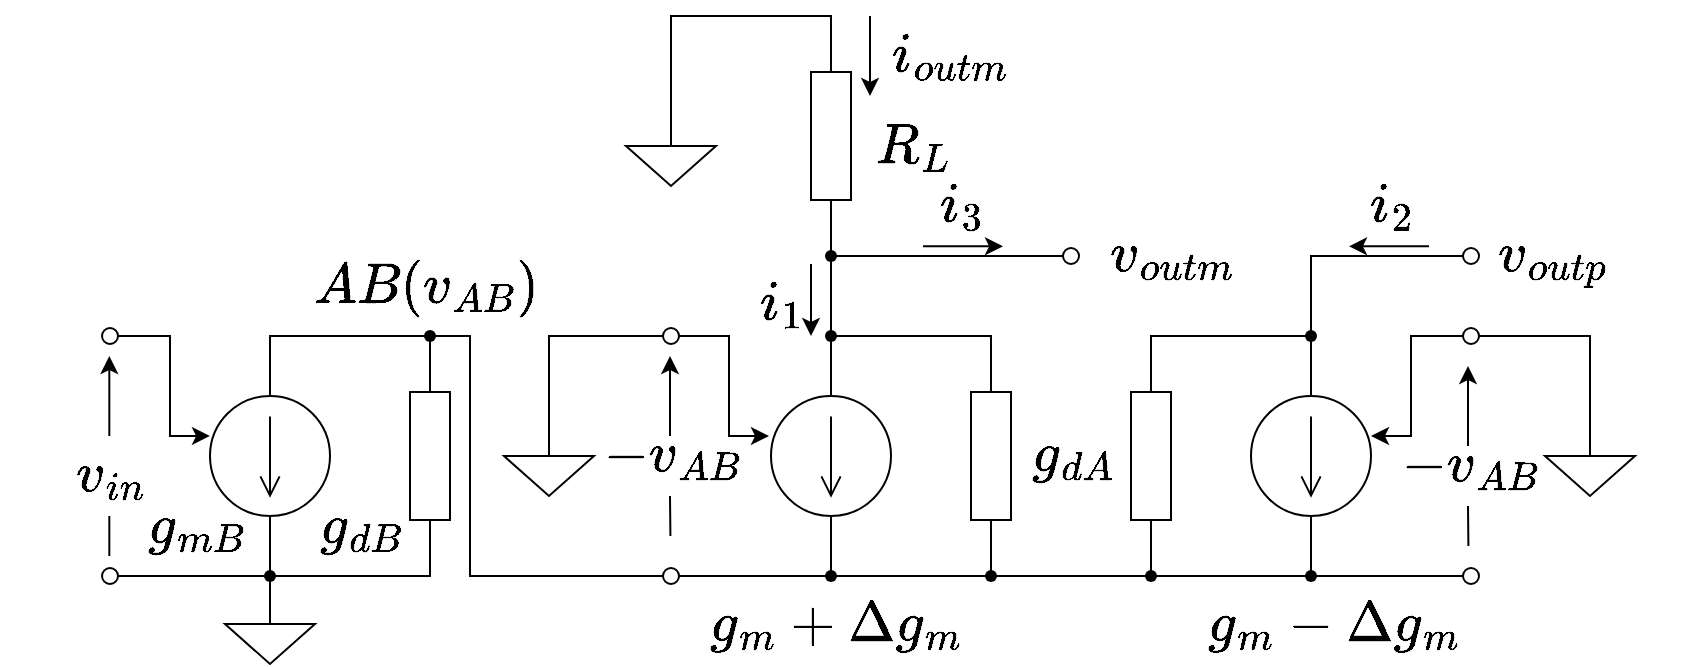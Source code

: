<mxfile version="20.7.4" type="device"><diagram id="4yRZzkWTphoRUFnXlxY0" name="ページ1"><mxGraphModel dx="1893" dy="1255" grid="1" gridSize="10" guides="1" tooltips="1" connect="1" arrows="1" fold="1" page="1" pageScale="1" pageWidth="1169" pageHeight="827" math="1" shadow="0"><root><mxCell id="0"/><mxCell id="1" parent="0"/><mxCell id="O3APNOGYJ59z_ckxiWwY-24" value="&lt;font style=&quot;font-size: 24px;&quot;&gt;`g_{m}+\Delta g_{m}`&lt;/font&gt;" style="text;html=1;align=center;verticalAlign=middle;resizable=0;points=[];autosize=1;strokeColor=none;fillColor=none;fontSize=11;fontFamily=Helvetica;fontColor=default;" parent="1" vertex="1"><mxGeometry x="117.5" y="244" width="250" height="40" as="geometry"/></mxCell><mxCell id="CtGLX_wqwyBpzP6RtlSf-8" value="" style="shape=waypoint;sketch=0;fillStyle=solid;size=6;pointerEvents=1;points=[];fillColor=none;resizable=0;rotatable=0;perimeter=centerPerimeter;snapToPoint=1;fontFamily=Helvetica;fontSize=11;fontColor=default;" parent="1" vertex="1"><mxGeometry x="20" y="100" width="40" height="40" as="geometry"/></mxCell><mxCell id="O3APNOGYJ59z_ckxiWwY-9" style="edgeStyle=orthogonalEdgeStyle;shape=connector;rounded=0;orthogonalLoop=1;jettySize=auto;html=1;exitX=0.5;exitY=1;exitDx=0;exitDy=0;exitPerimeter=0;labelBackgroundColor=default;strokeColor=default;fontFamily=Helvetica;fontSize=11;fontColor=default;endArrow=none;endFill=0;" parent="1" source="O3APNOGYJ59z_ckxiWwY-1" target="O3APNOGYJ59z_ckxiWwY-4" edge="1"><mxGeometry relative="1" as="geometry"/></mxCell><mxCell id="CtGLX_wqwyBpzP6RtlSf-12" style="edgeStyle=orthogonalEdgeStyle;shape=connector;rounded=0;orthogonalLoop=1;jettySize=auto;html=1;exitX=0.5;exitY=0;exitDx=0;exitDy=0;exitPerimeter=0;labelBackgroundColor=default;strokeColor=default;fontFamily=Helvetica;fontSize=11;fontColor=default;endArrow=none;endFill=0;" parent="1" source="O3APNOGYJ59z_ckxiWwY-1" target="CtGLX_wqwyBpzP6RtlSf-8" edge="1"><mxGeometry relative="1" as="geometry"><Array as="points"><mxPoint x="-40" y="120"/></Array></mxGeometry></mxCell><mxCell id="O3APNOGYJ59z_ckxiWwY-1" value="" style="pointerEvents=1;verticalLabelPosition=bottom;shadow=0;dashed=0;align=center;html=1;verticalAlign=top;shape=mxgraph.electrical.signal_sources.source;aspect=fixed;points=[[0.5,0,0],[1,0.5,0],[0.5,1,0],[0,0.5,0]];elSignalType=dc2;" parent="1" vertex="1"><mxGeometry x="-70" y="150" width="60" height="60" as="geometry"/></mxCell><mxCell id="O3APNOGYJ59z_ckxiWwY-2" value="" style="endArrow=classic;html=1;rounded=0;labelBackgroundColor=default;strokeColor=default;fontFamily=Helvetica;fontSize=11;fontColor=default;shape=connector;exitX=0;exitY=0.5;exitDx=0;exitDy=0;entryX=0;entryY=0.333;entryDx=0;entryDy=0;entryPerimeter=0;" parent="1" source="O3APNOGYJ59z_ckxiWwY-10" target="O3APNOGYJ59z_ckxiWwY-1" edge="1"><mxGeometry x="-1" y="-357" width="50" height="50" relative="1" as="geometry"><mxPoint x="30" y="120" as="sourcePoint"/><mxPoint x="-80" y="170" as="targetPoint"/><mxPoint x="17" y="-110" as="offset"/><Array as="points"><mxPoint x="-90" y="120"/><mxPoint x="-90" y="170"/></Array></mxGeometry></mxCell><mxCell id="CtGLX_wqwyBpzP6RtlSf-7" style="edgeStyle=orthogonalEdgeStyle;shape=connector;rounded=0;orthogonalLoop=1;jettySize=auto;html=1;exitX=1;exitY=0.5;exitDx=0;exitDy=0;exitPerimeter=0;labelBackgroundColor=default;strokeColor=default;fontFamily=Helvetica;fontSize=11;fontColor=default;endArrow=none;endFill=0;" parent="1" source="O3APNOGYJ59z_ckxiWwY-3" target="O3APNOGYJ59z_ckxiWwY-4" edge="1"><mxGeometry relative="1" as="geometry"><Array as="points"><mxPoint x="40" y="240"/></Array></mxGeometry></mxCell><mxCell id="CtGLX_wqwyBpzP6RtlSf-9" style="edgeStyle=orthogonalEdgeStyle;shape=connector;rounded=0;orthogonalLoop=1;jettySize=auto;html=1;exitX=0;exitY=0.5;exitDx=0;exitDy=0;exitPerimeter=0;labelBackgroundColor=default;strokeColor=default;fontFamily=Helvetica;fontSize=11;fontColor=default;endArrow=none;endFill=0;" parent="1" source="O3APNOGYJ59z_ckxiWwY-3" target="CtGLX_wqwyBpzP6RtlSf-8" edge="1"><mxGeometry relative="1" as="geometry"><mxPoint x="40" y="120" as="targetPoint"/></mxGeometry></mxCell><mxCell id="O3APNOGYJ59z_ckxiWwY-3" value="" style="pointerEvents=1;verticalLabelPosition=bottom;shadow=0;dashed=0;align=center;html=1;verticalAlign=top;shape=mxgraph.electrical.resistors.resistor_1;direction=south;" parent="1" vertex="1"><mxGeometry x="30" y="130" width="20" height="100" as="geometry"/></mxCell><mxCell id="CtGLX_wqwyBpzP6RtlSf-3" style="edgeStyle=orthogonalEdgeStyle;shape=connector;rounded=0;orthogonalLoop=1;jettySize=auto;html=1;entryX=1;entryY=0.5;entryDx=0;entryDy=0;labelBackgroundColor=default;strokeColor=default;fontFamily=Helvetica;fontSize=11;fontColor=default;endArrow=none;endFill=0;" parent="1" source="O3APNOGYJ59z_ckxiWwY-4" target="O3APNOGYJ59z_ckxiWwY-11" edge="1"><mxGeometry relative="1" as="geometry"/></mxCell><mxCell id="O3APNOGYJ59z_ckxiWwY-4" value="" style="shape=waypoint;sketch=0;fillStyle=solid;size=6;pointerEvents=1;points=[];fillColor=none;resizable=0;rotatable=0;perimeter=centerPerimeter;snapToPoint=1;fontFamily=Helvetica;fontSize=11;fontColor=default;" parent="1" vertex="1"><mxGeometry x="-60" y="220" width="40" height="40" as="geometry"/></mxCell><mxCell id="O3APNOGYJ59z_ckxiWwY-10" value="" style="verticalLabelPosition=bottom;shadow=0;dashed=0;align=center;html=1;verticalAlign=top;strokeWidth=1;shape=ellipse;perimeter=ellipsePerimeter;aspect=fixed;fontFamily=Helvetica;fontSize=11;fontColor=default;" parent="1" vertex="1"><mxGeometry x="-124" y="116" width="8" height="8" as="geometry"/></mxCell><mxCell id="O3APNOGYJ59z_ckxiWwY-11" value="" style="verticalLabelPosition=bottom;shadow=0;dashed=0;align=center;html=1;verticalAlign=top;strokeWidth=1;shape=ellipse;perimeter=ellipsePerimeter;aspect=fixed;fontFamily=Helvetica;fontSize=11;fontColor=default;" parent="1" vertex="1"><mxGeometry x="-124" y="236" width="8" height="8" as="geometry"/></mxCell><mxCell id="O3APNOGYJ59z_ckxiWwY-14" style="edgeStyle=orthogonalEdgeStyle;shape=connector;rounded=0;orthogonalLoop=1;jettySize=auto;html=1;exitX=0.5;exitY=0;exitDx=0;exitDy=0;exitPerimeter=0;labelBackgroundColor=default;strokeColor=default;fontFamily=Helvetica;fontSize=11;fontColor=default;endArrow=none;endFill=0;" parent="1" source="O3APNOGYJ59z_ckxiWwY-13" target="O3APNOGYJ59z_ckxiWwY-4" edge="1"><mxGeometry relative="1" as="geometry"/></mxCell><mxCell id="O3APNOGYJ59z_ckxiWwY-13" value="" style="pointerEvents=1;verticalLabelPosition=bottom;shadow=0;dashed=0;align=center;html=1;verticalAlign=top;shape=mxgraph.electrical.signal_sources.signal_ground;fontFamily=Helvetica;fontSize=11;fontColor=default;" parent="1" vertex="1"><mxGeometry x="-62.5" y="254" width="45" height="30" as="geometry"/></mxCell><mxCell id="O3APNOGYJ59z_ckxiWwY-56" style="edgeStyle=orthogonalEdgeStyle;shape=connector;rounded=0;orthogonalLoop=1;jettySize=auto;html=1;exitX=0.5;exitY=0;exitDx=0;exitDy=0;exitPerimeter=0;labelBackgroundColor=default;strokeColor=default;fontFamily=Helvetica;fontSize=11;fontColor=default;endArrow=none;endFill=0;" parent="1" source="O3APNOGYJ59z_ckxiWwY-15" target="O3APNOGYJ59z_ckxiWwY-45" edge="1"><mxGeometry relative="1" as="geometry"/></mxCell><mxCell id="O3APNOGYJ59z_ckxiWwY-15" value="" style="pointerEvents=1;verticalLabelPosition=bottom;shadow=0;dashed=0;align=center;html=1;verticalAlign=top;shape=mxgraph.electrical.signal_sources.source;aspect=fixed;points=[[0.5,0,0],[1,0.5,0],[0.5,1,0],[0,0.5,0]];elSignalType=dc2;fontFamily=Helvetica;fontSize=11;fontColor=default;" parent="1" vertex="1"><mxGeometry x="450.5" y="150" width="60" height="60" as="geometry"/></mxCell><mxCell id="O3APNOGYJ59z_ckxiWwY-37" style="edgeStyle=orthogonalEdgeStyle;shape=connector;rounded=0;orthogonalLoop=1;jettySize=auto;html=1;exitX=1;exitY=0.5;exitDx=0;exitDy=0;exitPerimeter=0;labelBackgroundColor=default;strokeColor=default;fontFamily=Helvetica;fontSize=11;fontColor=default;endArrow=none;endFill=0;" parent="1" source="O3APNOGYJ59z_ckxiWwY-16" target="O3APNOGYJ59z_ckxiWwY-35" edge="1"><mxGeometry relative="1" as="geometry"/></mxCell><mxCell id="O3APNOGYJ59z_ckxiWwY-16" value="" style="pointerEvents=1;verticalLabelPosition=bottom;shadow=0;dashed=0;align=center;html=1;verticalAlign=top;shape=mxgraph.electrical.resistors.resistor_1;direction=south;fontFamily=Helvetica;fontSize=11;fontColor=default;" parent="1" vertex="1"><mxGeometry x="390.5" y="130" width="20" height="100" as="geometry"/></mxCell><mxCell id="O3APNOGYJ59z_ckxiWwY-36" style="edgeStyle=orthogonalEdgeStyle;shape=connector;rounded=0;orthogonalLoop=1;jettySize=auto;html=1;exitX=1;exitY=0.5;exitDx=0;exitDy=0;exitPerimeter=0;labelBackgroundColor=default;strokeColor=default;fontFamily=Helvetica;fontSize=11;fontColor=default;endArrow=none;endFill=0;" parent="1" source="O3APNOGYJ59z_ckxiWwY-17" target="O3APNOGYJ59z_ckxiWwY-34" edge="1"><mxGeometry relative="1" as="geometry"/></mxCell><mxCell id="O3APNOGYJ59z_ckxiWwY-58" style="edgeStyle=orthogonalEdgeStyle;shape=connector;rounded=0;orthogonalLoop=1;jettySize=auto;html=1;exitX=0;exitY=0.5;exitDx=0;exitDy=0;exitPerimeter=0;labelBackgroundColor=default;strokeColor=default;fontFamily=Helvetica;fontSize=11;fontColor=default;endArrow=none;endFill=0;" parent="1" source="O3APNOGYJ59z_ckxiWwY-17" target="O3APNOGYJ59z_ckxiWwY-44" edge="1"><mxGeometry relative="1" as="geometry"><Array as="points"><mxPoint x="320.5" y="120"/></Array></mxGeometry></mxCell><mxCell id="O3APNOGYJ59z_ckxiWwY-17" value="" style="pointerEvents=1;verticalLabelPosition=bottom;shadow=0;dashed=0;align=center;html=1;verticalAlign=top;shape=mxgraph.electrical.resistors.resistor_1;direction=south;fontFamily=Helvetica;fontSize=11;fontColor=default;" parent="1" vertex="1"><mxGeometry x="310.5" y="130" width="20" height="100" as="geometry"/></mxCell><mxCell id="O3APNOGYJ59z_ckxiWwY-19" value="" style="pointerEvents=1;verticalLabelPosition=bottom;shadow=0;dashed=0;align=center;html=1;verticalAlign=top;shape=mxgraph.electrical.signal_sources.source;aspect=fixed;points=[[0.5,0,0],[1,0.5,0],[0.5,1,0],[0,0.5,0]];elSignalType=dc2;fontFamily=Helvetica;fontSize=11;fontColor=default;" parent="1" vertex="1"><mxGeometry x="210.5" y="150" width="60" height="60" as="geometry"/></mxCell><mxCell id="O3APNOGYJ59z_ckxiWwY-20" value="&lt;font style=&quot;font-size: 24px;&quot;&gt;`g_{dA}`&lt;/font&gt;" style="text;html=1;align=center;verticalAlign=middle;resizable=0;points=[];autosize=1;strokeColor=none;fillColor=none;fontSize=11;fontFamily=Helvetica;fontColor=default;" parent="1" vertex="1"><mxGeometry x="305.5" y="160" width="110" height="40" as="geometry"/></mxCell><mxCell id="O3APNOGYJ59z_ckxiWwY-21" value="&lt;font style=&quot;font-size: 24px;&quot;&gt;`g_{dB}`&lt;/font&gt;" style="text;html=1;align=center;verticalAlign=middle;resizable=0;points=[];autosize=1;strokeColor=none;fillColor=none;fontSize=11;fontFamily=Helvetica;fontColor=default;" parent="1" vertex="1"><mxGeometry x="-50" y="196" width="110" height="40" as="geometry"/></mxCell><mxCell id="O3APNOGYJ59z_ckxiWwY-22" value="&lt;font style=&quot;font-size: 24px;&quot;&gt;`g_{mB}`&lt;/font&gt;" style="text;html=1;align=center;verticalAlign=middle;resizable=0;points=[];autosize=1;strokeColor=none;fillColor=none;fontSize=11;fontFamily=Helvetica;fontColor=default;" parent="1" vertex="1"><mxGeometry x="-137.5" y="196" width="120" height="40" as="geometry"/></mxCell><mxCell id="O3APNOGYJ59z_ckxiWwY-25" value="" style="verticalLabelPosition=bottom;shadow=0;dashed=0;align=center;html=1;verticalAlign=top;strokeWidth=1;shape=ellipse;perimeter=ellipsePerimeter;aspect=fixed;fontFamily=Helvetica;fontSize=11;fontColor=default;" parent="1" vertex="1"><mxGeometry x="556.5" y="116" width="8" height="8" as="geometry"/></mxCell><mxCell id="O3APNOGYJ59z_ckxiWwY-26" value="" style="verticalLabelPosition=bottom;shadow=0;dashed=0;align=center;html=1;verticalAlign=top;strokeWidth=1;shape=ellipse;perimeter=ellipsePerimeter;aspect=fixed;fontFamily=Helvetica;fontSize=11;fontColor=default;" parent="1" vertex="1"><mxGeometry x="556.5" y="236" width="8" height="8" as="geometry"/></mxCell><mxCell id="O3APNOGYJ59z_ckxiWwY-27" value="" style="verticalLabelPosition=bottom;shadow=0;dashed=0;align=center;html=1;verticalAlign=top;strokeWidth=1;shape=ellipse;perimeter=ellipsePerimeter;aspect=fixed;fontFamily=Helvetica;fontSize=11;fontColor=default;" parent="1" vertex="1"><mxGeometry x="156.5" y="116" width="8" height="8" as="geometry"/></mxCell><mxCell id="O3APNOGYJ59z_ckxiWwY-28" value="" style="verticalLabelPosition=bottom;shadow=0;dashed=0;align=center;html=1;verticalAlign=top;strokeWidth=1;shape=ellipse;perimeter=ellipsePerimeter;aspect=fixed;fontFamily=Helvetica;fontSize=11;fontColor=default;" parent="1" vertex="1"><mxGeometry x="156.5" y="236" width="8" height="8" as="geometry"/></mxCell><mxCell id="O3APNOGYJ59z_ckxiWwY-31" value="" style="endArrow=classic;html=1;rounded=0;labelBackgroundColor=default;strokeColor=default;fontFamily=Helvetica;fontSize=11;fontColor=default;shape=connector;exitX=0;exitY=0.5;exitDx=0;exitDy=0;" parent="1" edge="1"><mxGeometry x="-1" y="-357" width="50" height="50" relative="1" as="geometry"><mxPoint x="556.5" y="120" as="sourcePoint"/><mxPoint x="510.5" y="170" as="targetPoint"/><mxPoint x="17" y="-110" as="offset"/><Array as="points"><mxPoint x="530.5" y="120"/><mxPoint x="530.5" y="170"/></Array></mxGeometry></mxCell><mxCell id="O3APNOGYJ59z_ckxiWwY-32" value="" style="endArrow=classic;html=1;rounded=0;labelBackgroundColor=default;strokeColor=default;fontFamily=Helvetica;fontSize=11;fontColor=default;shape=connector;exitX=1;exitY=0.5;exitDx=0;exitDy=0;" parent="1" source="O3APNOGYJ59z_ckxiWwY-27" edge="1"><mxGeometry x="-1" y="-357" width="50" height="50" relative="1" as="geometry"><mxPoint x="163.5" y="120" as="sourcePoint"/><mxPoint x="209.5" y="170" as="targetPoint"/><mxPoint x="17" y="-110" as="offset"/><Array as="points"><mxPoint x="189.5" y="120"/><mxPoint x="189.5" y="170"/></Array></mxGeometry></mxCell><mxCell id="O3APNOGYJ59z_ckxiWwY-41" style="edgeStyle=orthogonalEdgeStyle;shape=connector;rounded=0;orthogonalLoop=1;jettySize=auto;html=1;labelBackgroundColor=default;strokeColor=default;fontFamily=Helvetica;fontSize=11;fontColor=default;endArrow=none;endFill=0;" parent="1" source="O3APNOGYJ59z_ckxiWwY-34" edge="1"><mxGeometry relative="1" as="geometry"><Array as="points"><mxPoint x="340.5" y="240"/><mxPoint x="340.5" y="240"/></Array><mxPoint x="360.5" y="240" as="targetPoint"/></mxGeometry></mxCell><mxCell id="O3APNOGYJ59z_ckxiWwY-34" value="" style="shape=waypoint;sketch=0;fillStyle=solid;size=6;pointerEvents=1;points=[];fillColor=none;resizable=0;rotatable=0;perimeter=centerPerimeter;snapToPoint=1;fontFamily=Helvetica;fontSize=11;fontColor=default;" parent="1" vertex="1"><mxGeometry x="300.5" y="220" width="40" height="40" as="geometry"/></mxCell><mxCell id="O3APNOGYJ59z_ckxiWwY-40" style="edgeStyle=orthogonalEdgeStyle;shape=connector;rounded=0;orthogonalLoop=1;jettySize=auto;html=1;labelBackgroundColor=default;strokeColor=default;fontFamily=Helvetica;fontSize=11;fontColor=default;endArrow=none;endFill=0;" parent="1" source="O3APNOGYJ59z_ckxiWwY-35" edge="1"><mxGeometry relative="1" as="geometry"><Array as="points"><mxPoint x="380.5" y="240"/><mxPoint x="380.5" y="240"/></Array><mxPoint x="360.5" y="240" as="targetPoint"/></mxGeometry></mxCell><mxCell id="O3APNOGYJ59z_ckxiWwY-35" value="" style="shape=waypoint;sketch=0;fillStyle=solid;size=6;pointerEvents=1;points=[];fillColor=none;resizable=0;rotatable=0;perimeter=centerPerimeter;snapToPoint=1;fontFamily=Helvetica;fontSize=11;fontColor=default;" parent="1" vertex="1"><mxGeometry x="380.5" y="220" width="40" height="40" as="geometry"/></mxCell><mxCell id="O3APNOGYJ59z_ckxiWwY-50" style="edgeStyle=orthogonalEdgeStyle;shape=connector;rounded=0;orthogonalLoop=1;jettySize=auto;html=1;entryX=0.5;entryY=0;entryDx=0;entryDy=0;entryPerimeter=0;labelBackgroundColor=default;strokeColor=default;fontFamily=Helvetica;fontSize=11;fontColor=default;endArrow=none;endFill=0;" parent="1" source="O3APNOGYJ59z_ckxiWwY-44" target="O3APNOGYJ59z_ckxiWwY-19" edge="1"><mxGeometry relative="1" as="geometry"/></mxCell><mxCell id="O3APNOGYJ59z_ckxiWwY-44" value="" style="shape=waypoint;sketch=0;fillStyle=solid;size=6;pointerEvents=1;points=[];fillColor=none;resizable=0;rotatable=0;perimeter=centerPerimeter;snapToPoint=1;fontFamily=Helvetica;fontSize=11;fontColor=default;" parent="1" vertex="1"><mxGeometry x="220.5" y="100" width="40" height="40" as="geometry"/></mxCell><mxCell id="O3APNOGYJ59z_ckxiWwY-57" style="edgeStyle=orthogonalEdgeStyle;shape=connector;rounded=0;orthogonalLoop=1;jettySize=auto;html=1;entryX=0;entryY=0.5;entryDx=0;entryDy=0;entryPerimeter=0;labelBackgroundColor=default;strokeColor=default;fontFamily=Helvetica;fontSize=11;fontColor=default;endArrow=none;endFill=0;" parent="1" source="O3APNOGYJ59z_ckxiWwY-45" target="O3APNOGYJ59z_ckxiWwY-16" edge="1"><mxGeometry relative="1" as="geometry"><Array as="points"><mxPoint x="400.5" y="120"/></Array></mxGeometry></mxCell><mxCell id="mPDYkmA268voGRU1SMs8-4" style="edgeStyle=orthogonalEdgeStyle;shape=connector;rounded=0;orthogonalLoop=1;jettySize=auto;html=1;entryX=0;entryY=0.5;entryDx=0;entryDy=0;labelBackgroundColor=default;strokeColor=default;fontFamily=Helvetica;fontSize=11;fontColor=default;endArrow=none;endFill=0;" parent="1" source="O3APNOGYJ59z_ckxiWwY-45" target="O3APNOGYJ59z_ckxiWwY-75" edge="1"><mxGeometry relative="1" as="geometry"><Array as="points"><mxPoint x="480.5" y="80"/></Array></mxGeometry></mxCell><mxCell id="O3APNOGYJ59z_ckxiWwY-45" value="" style="shape=waypoint;sketch=0;fillStyle=solid;size=6;pointerEvents=1;points=[];fillColor=none;resizable=0;rotatable=0;perimeter=centerPerimeter;snapToPoint=1;fontFamily=Helvetica;fontSize=11;fontColor=default;" parent="1" vertex="1"><mxGeometry x="460.5" y="100" width="40" height="40" as="geometry"/></mxCell><mxCell id="O3APNOGYJ59z_ckxiWwY-47" style="edgeStyle=orthogonalEdgeStyle;shape=connector;rounded=0;orthogonalLoop=1;jettySize=auto;html=1;entryX=1;entryY=0.5;entryDx=0;entryDy=0;labelBackgroundColor=default;strokeColor=default;fontFamily=Helvetica;fontSize=11;fontColor=default;endArrow=none;endFill=0;" parent="1" source="O3APNOGYJ59z_ckxiWwY-46" target="O3APNOGYJ59z_ckxiWwY-28" edge="1"><mxGeometry relative="1" as="geometry"/></mxCell><mxCell id="O3APNOGYJ59z_ckxiWwY-49" style="edgeStyle=orthogonalEdgeStyle;shape=connector;rounded=0;orthogonalLoop=1;jettySize=auto;html=1;entryX=0.5;entryY=1;entryDx=0;entryDy=0;entryPerimeter=0;labelBackgroundColor=default;strokeColor=default;fontFamily=Helvetica;fontSize=11;fontColor=default;endArrow=none;endFill=0;" parent="1" source="O3APNOGYJ59z_ckxiWwY-46" target="O3APNOGYJ59z_ckxiWwY-19" edge="1"><mxGeometry relative="1" as="geometry"/></mxCell><mxCell id="O3APNOGYJ59z_ckxiWwY-51" style="edgeStyle=orthogonalEdgeStyle;shape=connector;rounded=0;orthogonalLoop=1;jettySize=auto;html=1;labelBackgroundColor=default;strokeColor=default;fontFamily=Helvetica;fontSize=11;fontColor=default;endArrow=none;endFill=0;" parent="1" source="O3APNOGYJ59z_ckxiWwY-46" target="O3APNOGYJ59z_ckxiWwY-34" edge="1"><mxGeometry relative="1" as="geometry"/></mxCell><mxCell id="O3APNOGYJ59z_ckxiWwY-46" value="" style="shape=waypoint;sketch=0;fillStyle=solid;size=6;pointerEvents=1;points=[];fillColor=none;resizable=0;rotatable=0;perimeter=centerPerimeter;snapToPoint=1;fontFamily=Helvetica;fontSize=11;fontColor=default;" parent="1" vertex="1"><mxGeometry x="220.5" y="220" width="40" height="40" as="geometry"/></mxCell><mxCell id="O3APNOGYJ59z_ckxiWwY-53" style="edgeStyle=orthogonalEdgeStyle;shape=connector;rounded=0;orthogonalLoop=1;jettySize=auto;html=1;entryX=0.5;entryY=1;entryDx=0;entryDy=0;entryPerimeter=0;labelBackgroundColor=default;strokeColor=default;fontFamily=Helvetica;fontSize=11;fontColor=default;endArrow=none;endFill=0;" parent="1" source="O3APNOGYJ59z_ckxiWwY-52" target="O3APNOGYJ59z_ckxiWwY-15" edge="1"><mxGeometry relative="1" as="geometry"/></mxCell><mxCell id="O3APNOGYJ59z_ckxiWwY-54" style="edgeStyle=orthogonalEdgeStyle;shape=connector;rounded=0;orthogonalLoop=1;jettySize=auto;html=1;entryX=0;entryY=0.5;entryDx=0;entryDy=0;labelBackgroundColor=default;strokeColor=default;fontFamily=Helvetica;fontSize=11;fontColor=default;endArrow=none;endFill=0;" parent="1" source="O3APNOGYJ59z_ckxiWwY-52" target="O3APNOGYJ59z_ckxiWwY-26" edge="1"><mxGeometry relative="1" as="geometry"/></mxCell><mxCell id="O3APNOGYJ59z_ckxiWwY-55" style="edgeStyle=orthogonalEdgeStyle;shape=connector;rounded=0;orthogonalLoop=1;jettySize=auto;html=1;labelBackgroundColor=default;strokeColor=default;fontFamily=Helvetica;fontSize=11;fontColor=default;endArrow=none;endFill=0;" parent="1" source="O3APNOGYJ59z_ckxiWwY-52" target="O3APNOGYJ59z_ckxiWwY-35" edge="1"><mxGeometry relative="1" as="geometry"/></mxCell><mxCell id="O3APNOGYJ59z_ckxiWwY-52" value="" style="shape=waypoint;sketch=0;fillStyle=solid;size=6;pointerEvents=1;points=[];fillColor=none;resizable=0;rotatable=0;perimeter=centerPerimeter;snapToPoint=1;fontFamily=Helvetica;fontSize=11;fontColor=default;" parent="1" vertex="1"><mxGeometry x="460.5" y="220" width="40" height="40" as="geometry"/></mxCell><mxCell id="O3APNOGYJ59z_ckxiWwY-67" value="" style="endArrow=none;html=1;rounded=0;labelBackgroundColor=default;strokeColor=default;fontFamily=Helvetica;fontSize=11;fontColor=default;shape=connector;" parent="1" edge="1"><mxGeometry x="-1" y="110" width="50" height="50" relative="1" as="geometry"><mxPoint x="-120.34" y="230" as="sourcePoint"/><mxPoint x="-120.34" y="210" as="targetPoint"/><mxPoint as="offset"/></mxGeometry></mxCell><mxCell id="O3APNOGYJ59z_ckxiWwY-68" value="" style="endArrow=classic;html=1;rounded=0;labelBackgroundColor=default;strokeColor=default;fontFamily=Helvetica;fontSize=11;fontColor=default;shape=connector;" parent="1" edge="1"><mxGeometry x="-1" y="-4" width="50" height="50" relative="1" as="geometry"><mxPoint x="-120.34" y="170" as="sourcePoint"/><mxPoint x="-120.34" y="130" as="targetPoint"/><mxPoint as="offset"/></mxGeometry></mxCell><mxCell id="O3APNOGYJ59z_ckxiWwY-69" value="&lt;font style=&quot;font-size: 24px;&quot;&gt;`v_{i n}`&lt;/font&gt;" style="text;html=1;align=center;verticalAlign=middle;resizable=0;points=[];autosize=1;strokeColor=none;fillColor=none;fontSize=11;fontFamily=Helvetica;fontColor=default;" parent="1" vertex="1"><mxGeometry x="-175" y="170" width="110" height="40" as="geometry"/></mxCell><mxCell id="O3APNOGYJ59z_ckxiWwY-74" style="edgeStyle=orthogonalEdgeStyle;shape=connector;rounded=0;orthogonalLoop=1;jettySize=auto;html=1;exitX=1;exitY=0.5;exitDx=0;exitDy=0;exitPerimeter=0;labelBackgroundColor=default;strokeColor=default;fontFamily=Helvetica;fontSize=11;fontColor=default;endArrow=none;endFill=0;" parent="1" source="O3APNOGYJ59z_ckxiWwY-70" target="O3APNOGYJ59z_ckxiWwY-72" edge="1"><mxGeometry relative="1" as="geometry"><mxPoint x="246" y="44.52" as="targetPoint"/></mxGeometry></mxCell><mxCell id="mPDYkmA268voGRU1SMs8-2" style="edgeStyle=orthogonalEdgeStyle;shape=connector;rounded=0;orthogonalLoop=1;jettySize=auto;html=1;exitX=0;exitY=0.5;exitDx=0;exitDy=0;exitPerimeter=0;entryX=0.5;entryY=0;entryDx=0;entryDy=0;entryPerimeter=0;labelBackgroundColor=default;strokeColor=default;fontFamily=Helvetica;fontSize=11;fontColor=default;endArrow=none;endFill=0;" parent="1" source="O3APNOGYJ59z_ckxiWwY-70" target="O3APNOGYJ59z_ckxiWwY-84" edge="1"><mxGeometry relative="1" as="geometry"><Array as="points"><mxPoint x="240.5" y="-40"/><mxPoint x="160.5" y="-40"/></Array></mxGeometry></mxCell><mxCell id="O3APNOGYJ59z_ckxiWwY-70" value="" style="pointerEvents=1;verticalLabelPosition=bottom;shadow=0;dashed=0;align=center;html=1;verticalAlign=top;shape=mxgraph.electrical.resistors.resistor_1;direction=south;fontFamily=Helvetica;fontSize=11;fontColor=default;" parent="1" vertex="1"><mxGeometry x="230.5" y="-30.0" width="20" height="100" as="geometry"/></mxCell><mxCell id="mPDYkmA268voGRU1SMs8-1" style="edgeStyle=orthogonalEdgeStyle;rounded=0;orthogonalLoop=1;jettySize=auto;html=1;endArrow=none;endFill=0;" parent="1" source="O3APNOGYJ59z_ckxiWwY-72" target="O3APNOGYJ59z_ckxiWwY-44" edge="1"><mxGeometry relative="1" as="geometry"/></mxCell><mxCell id="O3APNOGYJ59z_ckxiWwY-72" value="" style="shape=waypoint;sketch=0;fillStyle=solid;size=6;pointerEvents=1;points=[];fillColor=none;resizable=0;rotatable=0;perimeter=centerPerimeter;snapToPoint=1;fontFamily=Helvetica;fontSize=11;fontColor=default;" parent="1" vertex="1"><mxGeometry x="220.5" y="60" width="40" height="40" as="geometry"/></mxCell><mxCell id="O3APNOGYJ59z_ckxiWwY-75" value="" style="verticalLabelPosition=bottom;shadow=0;dashed=0;align=center;html=1;verticalAlign=top;strokeWidth=1;shape=ellipse;perimeter=ellipsePerimeter;aspect=fixed;fontFamily=Helvetica;fontSize=11;fontColor=default;" parent="1" vertex="1"><mxGeometry x="556.5" y="76" width="8" height="8" as="geometry"/></mxCell><mxCell id="mPDYkmA268voGRU1SMs8-3" style="edgeStyle=orthogonalEdgeStyle;shape=connector;rounded=0;orthogonalLoop=1;jettySize=auto;html=1;exitX=0;exitY=0.5;exitDx=0;exitDy=0;labelBackgroundColor=default;strokeColor=default;fontFamily=Helvetica;fontSize=11;fontColor=default;endArrow=none;endFill=0;" parent="1" source="O3APNOGYJ59z_ckxiWwY-76" target="O3APNOGYJ59z_ckxiWwY-72" edge="1"><mxGeometry relative="1" as="geometry"/></mxCell><mxCell id="O3APNOGYJ59z_ckxiWwY-76" value="" style="verticalLabelPosition=bottom;shadow=0;dashed=0;align=center;html=1;verticalAlign=top;strokeWidth=1;shape=ellipse;perimeter=ellipsePerimeter;aspect=fixed;fontFamily=Helvetica;fontSize=11;fontColor=default;" parent="1" vertex="1"><mxGeometry x="356.5" y="76" width="8" height="8" as="geometry"/></mxCell><mxCell id="O3APNOGYJ59z_ckxiWwY-79" value="" style="endArrow=classic;html=1;rounded=0;labelBackgroundColor=default;strokeColor=default;fontFamily=Helvetica;fontSize=11;fontColor=default;shape=connector;" parent="1" edge="1"><mxGeometry x="-1" y="-130" width="50" height="50" relative="1" as="geometry"><mxPoint x="539.5" y="75.17" as="sourcePoint"/><mxPoint x="499.5" y="75.17" as="targetPoint"/><mxPoint x="20" y="-70" as="offset"/></mxGeometry></mxCell><mxCell id="O3APNOGYJ59z_ckxiWwY-80" value="" style="endArrow=classic;html=1;rounded=0;labelBackgroundColor=default;strokeColor=default;fontFamily=Helvetica;fontSize=11;fontColor=default;shape=connector;" parent="1" edge="1"><mxGeometry x="-1" y="-130" width="50" height="50" relative="1" as="geometry"><mxPoint x="286.5" y="75.17" as="sourcePoint"/><mxPoint x="326.5" y="75.17" as="targetPoint"/><mxPoint x="20" y="-70" as="offset"/></mxGeometry></mxCell><mxCell id="O3APNOGYJ59z_ckxiWwY-81" value="&lt;font style=&quot;font-size: 24px;&quot;&gt;`i_{3}`&lt;/font&gt;" style="text;html=1;align=center;verticalAlign=middle;resizable=0;points=[];autosize=1;strokeColor=none;fillColor=none;fontSize=11;fontFamily=Helvetica;fontColor=default;" parent="1" vertex="1"><mxGeometry x="260.5" y="35.17" width="90" height="40" as="geometry"/></mxCell><mxCell id="O3APNOGYJ59z_ckxiWwY-82" value="&lt;font style=&quot;font-size: 24px;&quot;&gt;`i_{2}`&lt;/font&gt;" style="text;html=1;align=center;verticalAlign=middle;resizable=0;points=[];autosize=1;strokeColor=none;fillColor=none;fontSize=11;fontFamily=Helvetica;fontColor=default;" parent="1" vertex="1"><mxGeometry x="475.5" y="35.17" width="90" height="40" as="geometry"/></mxCell><mxCell id="O3APNOGYJ59z_ckxiWwY-83" value="&lt;font style=&quot;font-size: 24px;&quot;&gt;`R_{L}`&lt;/font&gt;" style="text;html=1;align=center;verticalAlign=middle;resizable=0;points=[];autosize=1;strokeColor=none;fillColor=none;fontSize=11;fontFamily=Helvetica;fontColor=default;" parent="1" vertex="1"><mxGeometry x="230.5" y="5" width="100" height="40" as="geometry"/></mxCell><mxCell id="O3APNOGYJ59z_ckxiWwY-84" value="" style="pointerEvents=1;verticalLabelPosition=bottom;shadow=0;dashed=0;align=center;html=1;verticalAlign=top;shape=mxgraph.electrical.signal_sources.signal_ground;fontFamily=Helvetica;fontSize=11;fontColor=default;" parent="1" vertex="1"><mxGeometry x="138" y="15" width="45" height="30" as="geometry"/></mxCell><mxCell id="O3APNOGYJ59z_ckxiWwY-86" value="" style="endArrow=classic;html=1;rounded=0;labelBackgroundColor=default;strokeColor=default;fontFamily=Helvetica;fontSize=11;fontColor=default;shape=connector;" parent="1" edge="1"><mxGeometry x="-1" y="-4" width="50" height="50" relative="1" as="geometry"><mxPoint x="230.5" y="84" as="sourcePoint"/><mxPoint x="230.5" y="120" as="targetPoint"/><mxPoint as="offset"/></mxGeometry></mxCell><mxCell id="O3APNOGYJ59z_ckxiWwY-88" value="&lt;font style=&quot;font-size: 24px;&quot;&gt;`i_{1}`&lt;/font&gt;" style="text;html=1;align=center;verticalAlign=middle;resizable=0;points=[];autosize=1;strokeColor=none;fillColor=none;fontSize=11;fontFamily=Helvetica;fontColor=default;" parent="1" vertex="1"><mxGeometry x="170.5" y="84" width="90" height="40" as="geometry"/></mxCell><mxCell id="mPDYkmA268voGRU1SMs8-6" value="&lt;font style=&quot;font-size: 24px;&quot;&gt;`v_{outm}`&lt;/font&gt;" style="text;html=1;align=center;verticalAlign=middle;resizable=0;points=[];autosize=1;strokeColor=none;fillColor=none;fontSize=11;fontFamily=Helvetica;fontColor=default;" parent="1" vertex="1"><mxGeometry x="345.5" y="60" width="130" height="40" as="geometry"/></mxCell><mxCell id="mPDYkmA268voGRU1SMs8-7" value="&lt;font style=&quot;font-size: 24px;&quot;&gt;`v_{outp}`&lt;/font&gt;" style="text;html=1;align=center;verticalAlign=middle;resizable=0;points=[];autosize=1;strokeColor=none;fillColor=none;fontSize=11;fontFamily=Helvetica;fontColor=default;" parent="1" vertex="1"><mxGeometry x="535.5" y="60" width="130" height="40" as="geometry"/></mxCell><mxCell id="CtGLX_wqwyBpzP6RtlSf-11" style="edgeStyle=orthogonalEdgeStyle;shape=connector;rounded=0;orthogonalLoop=1;jettySize=auto;html=1;entryX=0;entryY=0.5;entryDx=0;entryDy=0;labelBackgroundColor=default;strokeColor=default;fontFamily=Helvetica;fontSize=11;fontColor=default;endArrow=none;endFill=0;" parent="1" source="CtGLX_wqwyBpzP6RtlSf-8" target="O3APNOGYJ59z_ckxiWwY-28" edge="1"><mxGeometry relative="1" as="geometry"><Array as="points"><mxPoint x="60" y="120"/><mxPoint x="60" y="240"/></Array></mxGeometry></mxCell><mxCell id="sgPjCy7SbS2A-Sh10K77-1" value="&lt;span style=&quot;font-size: 24px;&quot;&gt;`AB(v_{AB})`&lt;/span&gt;" style="text;html=1;align=center;verticalAlign=middle;resizable=0;points=[];autosize=1;strokeColor=none;fillColor=none;fontSize=11;fontFamily=Helvetica;fontColor=default;" parent="1" vertex="1"><mxGeometry x="-42.5" y="76" width="160" height="40" as="geometry"/></mxCell><mxCell id="WNjuSWves8vF7VNw2Gx4-5" style="edgeStyle=orthogonalEdgeStyle;shape=connector;rounded=0;orthogonalLoop=1;jettySize=auto;html=1;exitX=0.5;exitY=0;exitDx=0;exitDy=0;exitPerimeter=0;entryX=0;entryY=0.5;entryDx=0;entryDy=0;labelBackgroundColor=default;strokeColor=default;fontFamily=Helvetica;fontSize=11;fontColor=default;endArrow=none;endFill=0;" parent="1" source="WNjuSWves8vF7VNw2Gx4-1" target="O3APNOGYJ59z_ckxiWwY-27" edge="1"><mxGeometry relative="1" as="geometry"/></mxCell><mxCell id="WNjuSWves8vF7VNw2Gx4-1" value="" style="pointerEvents=1;verticalLabelPosition=bottom;shadow=0;dashed=0;align=center;html=1;verticalAlign=top;shape=mxgraph.electrical.signal_sources.signal_ground;fontFamily=Helvetica;fontSize=11;fontColor=default;" parent="1" vertex="1"><mxGeometry x="77" y="170" width="45" height="30" as="geometry"/></mxCell><mxCell id="WNjuSWves8vF7VNw2Gx4-6" style="edgeStyle=orthogonalEdgeStyle;shape=connector;rounded=0;orthogonalLoop=1;jettySize=auto;html=1;exitX=0.5;exitY=0;exitDx=0;exitDy=0;exitPerimeter=0;entryX=1;entryY=0.5;entryDx=0;entryDy=0;labelBackgroundColor=default;strokeColor=default;fontFamily=Helvetica;fontSize=11;fontColor=default;endArrow=none;endFill=0;" parent="1" source="WNjuSWves8vF7VNw2Gx4-3" target="O3APNOGYJ59z_ckxiWwY-25" edge="1"><mxGeometry relative="1" as="geometry"/></mxCell><mxCell id="WNjuSWves8vF7VNw2Gx4-3" value="" style="pointerEvents=1;verticalLabelPosition=bottom;shadow=0;dashed=0;align=center;html=1;verticalAlign=top;shape=mxgraph.electrical.signal_sources.signal_ground;fontFamily=Helvetica;fontSize=11;fontColor=default;" parent="1" vertex="1"><mxGeometry x="597.5" y="170" width="45" height="30" as="geometry"/></mxCell><mxCell id="WNjuSWves8vF7VNw2Gx4-7" value="" style="endArrow=none;html=1;rounded=0;labelBackgroundColor=default;strokeColor=default;fontFamily=Helvetica;fontSize=11;fontColor=default;shape=connector;" parent="1" edge="1"><mxGeometry width="50" height="50" relative="1" as="geometry"><mxPoint x="160.21" y="220" as="sourcePoint"/><mxPoint x="160" y="200" as="targetPoint"/></mxGeometry></mxCell><mxCell id="WNjuSWves8vF7VNw2Gx4-8" value="" style="endArrow=classic;html=1;rounded=0;labelBackgroundColor=default;strokeColor=default;fontFamily=Helvetica;fontSize=11;fontColor=default;shape=connector;" parent="1" edge="1"><mxGeometry x="1" y="-130" width="50" height="50" relative="1" as="geometry"><mxPoint x="160" y="170" as="sourcePoint"/><mxPoint x="160" y="130" as="targetPoint"/><mxPoint x="10" y="50" as="offset"/></mxGeometry></mxCell><mxCell id="WNjuSWves8vF7VNw2Gx4-9" value="&lt;font style=&quot;font-size: 24px;&quot;&gt;`-v_{AB}`&lt;/font&gt;" style="text;html=1;align=center;verticalAlign=middle;resizable=0;points=[];autosize=1;strokeColor=none;fillColor=none;fontSize=11;fontFamily=Helvetica;fontColor=default;" parent="1" vertex="1"><mxGeometry x="100.5" y="160" width="120" height="40" as="geometry"/></mxCell><mxCell id="WNjuSWves8vF7VNw2Gx4-10" value="" style="endArrow=none;html=1;rounded=0;labelBackgroundColor=default;strokeColor=default;fontFamily=Helvetica;fontSize=11;fontColor=default;shape=connector;" parent="1" edge="1"><mxGeometry width="50" height="50" relative="1" as="geometry"><mxPoint x="559.21" y="225" as="sourcePoint"/><mxPoint x="559" y="205" as="targetPoint"/></mxGeometry></mxCell><mxCell id="WNjuSWves8vF7VNw2Gx4-11" value="" style="endArrow=classic;html=1;rounded=0;labelBackgroundColor=default;strokeColor=default;fontFamily=Helvetica;fontSize=11;fontColor=default;shape=connector;" parent="1" edge="1"><mxGeometry x="1" y="-130" width="50" height="50" relative="1" as="geometry"><mxPoint x="559" y="175" as="sourcePoint"/><mxPoint x="559" y="135" as="targetPoint"/><mxPoint x="10" y="50" as="offset"/></mxGeometry></mxCell><mxCell id="WNjuSWves8vF7VNw2Gx4-12" value="&lt;font style=&quot;font-size: 24px;&quot;&gt;`-v_{AB}`&lt;/font&gt;" style="text;html=1;align=center;verticalAlign=middle;resizable=0;points=[];autosize=1;strokeColor=none;fillColor=none;fontSize=11;fontFamily=Helvetica;fontColor=default;" parent="1" vertex="1"><mxGeometry x="499.5" y="165" width="120" height="40" as="geometry"/></mxCell><mxCell id="TmkbbB6JQg8eYgGcR1FU-1" value="" style="endArrow=classic;html=1;rounded=0;labelBackgroundColor=default;strokeColor=default;fontFamily=Helvetica;fontSize=11;fontColor=default;shape=connector;" edge="1" parent="1"><mxGeometry x="-1" y="-4" width="50" height="50" relative="1" as="geometry"><mxPoint x="260" y="-40" as="sourcePoint"/><mxPoint x="260" as="targetPoint"/><mxPoint as="offset"/></mxGeometry></mxCell><mxCell id="TmkbbB6JQg8eYgGcR1FU-2" value="&lt;font style=&quot;font-size: 24px;&quot;&gt;`i_{outm}`&lt;/font&gt;" style="text;html=1;align=center;verticalAlign=middle;resizable=0;points=[];autosize=1;strokeColor=none;fillColor=none;fontSize=11;fontFamily=Helvetica;fontColor=default;" vertex="1" parent="1"><mxGeometry x="234.5" y="-40" width="130" height="40" as="geometry"/></mxCell><mxCell id="TmkbbB6JQg8eYgGcR1FU-3" value="&lt;font style=&quot;font-size: 24px;&quot;&gt;`g_{m}-\Delta g_{m}`&lt;/font&gt;" style="text;html=1;align=center;verticalAlign=middle;resizable=0;points=[];autosize=1;strokeColor=none;fillColor=none;fontSize=11;fontFamily=Helvetica;fontColor=default;" vertex="1" parent="1"><mxGeometry x="372" y="244" width="240" height="40" as="geometry"/></mxCell></root></mxGraphModel></diagram></mxfile>